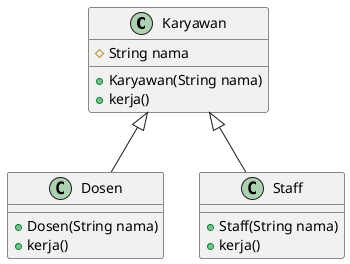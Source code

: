 @startuml

class Karyawan {
    # String nama
    + Karyawan(String nama)
    + kerja()
}

class Dosen {
    + Dosen(String nama)
    + kerja()
}

class Staff {
    + Staff(String nama)
    + kerja()
}

Karyawan <|-- Dosen
Karyawan <|-- Staff

@enduml
